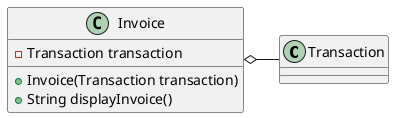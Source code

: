 @startuml invoice
class Transaction
class Invoice {
    - Transaction transaction
    + Invoice(Transaction transaction)
    + String displayInvoice()
}
Invoice o- Transaction
@enduml